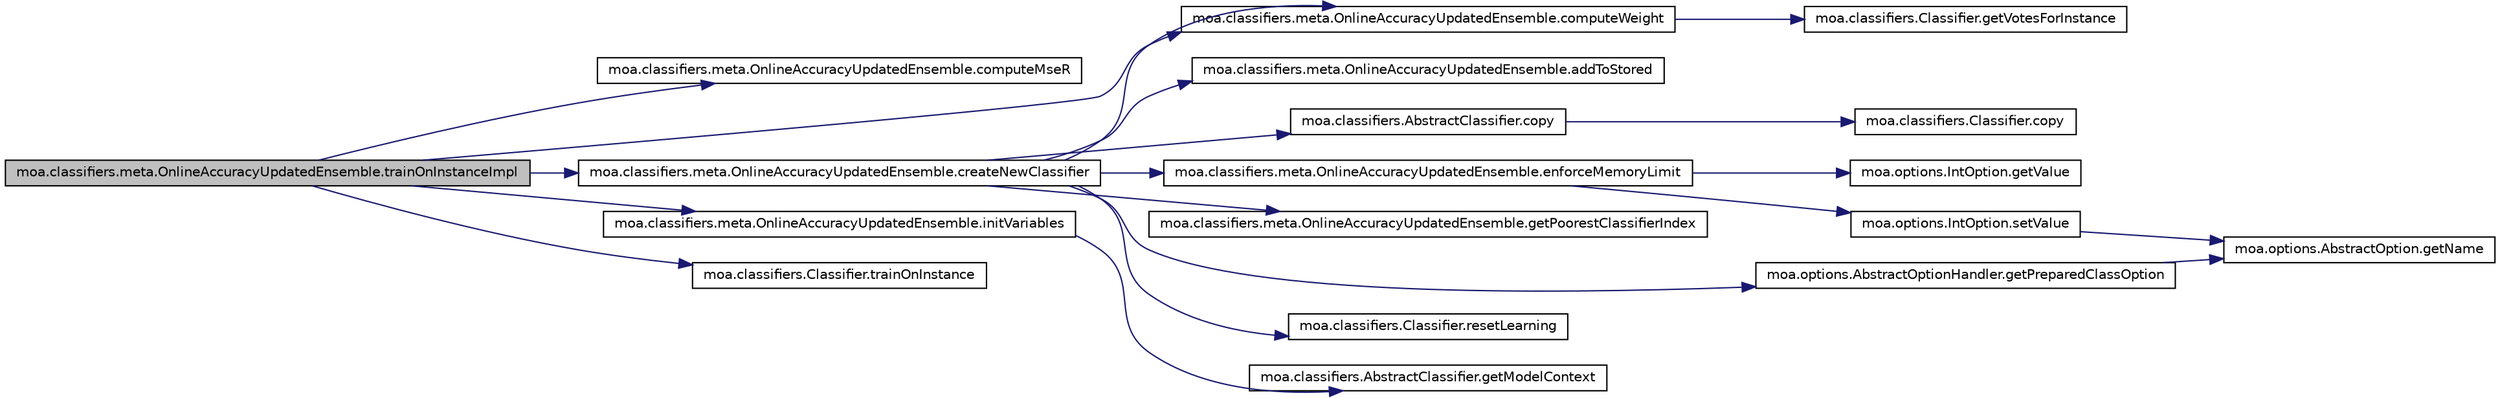 digraph G
{
  edge [fontname="Helvetica",fontsize="10",labelfontname="Helvetica",labelfontsize="10"];
  node [fontname="Helvetica",fontsize="10",shape=record];
  rankdir=LR;
  Node1 [label="moa.classifiers.meta.OnlineAccuracyUpdatedEnsemble.trainOnInstanceImpl",height=0.2,width=0.4,color="black", fillcolor="grey75", style="filled" fontcolor="black"];
  Node1 -> Node2 [color="midnightblue",fontsize="10",style="solid",fontname="Helvetica"];
  Node2 [label="moa.classifiers.meta.OnlineAccuracyUpdatedEnsemble.computeMseR",height=0.2,width=0.4,color="black", fillcolor="white", style="filled",URL="$classmoa_1_1classifiers_1_1meta_1_1OnlineAccuracyUpdatedEnsemble.html#ac07f6afc5b09348b11d35078857a8565",tooltip="Computes the MSEr threshold."];
  Node1 -> Node3 [color="midnightblue",fontsize="10",style="solid",fontname="Helvetica"];
  Node3 [label="moa.classifiers.meta.OnlineAccuracyUpdatedEnsemble.computeWeight",height=0.2,width=0.4,color="black", fillcolor="white", style="filled",URL="$classmoa_1_1classifiers_1_1meta_1_1OnlineAccuracyUpdatedEnsemble.html#a45ffaac3bbeeb62112e7408c9c4bd701",tooltip="Computes the weight of a learner before training a given example."];
  Node3 -> Node4 [color="midnightblue",fontsize="10",style="solid",fontname="Helvetica"];
  Node4 [label="moa.classifiers.Classifier.getVotesForInstance",height=0.2,width=0.4,color="black", fillcolor="white", style="filled",URL="$interfacemoa_1_1classifiers_1_1Classifier.html#a0933ed1199c2b16a8eb8186dabf9a8f9",tooltip="Predicts the class memberships for a given instance."];
  Node1 -> Node5 [color="midnightblue",fontsize="10",style="solid",fontname="Helvetica"];
  Node5 [label="moa.classifiers.meta.OnlineAccuracyUpdatedEnsemble.createNewClassifier",height=0.2,width=0.4,color="black", fillcolor="white", style="filled",URL="$classmoa_1_1classifiers_1_1meta_1_1OnlineAccuracyUpdatedEnsemble.html#a5c5d306e1d3af603bef9286a224d8051",tooltip="Processes a chunk."];
  Node5 -> Node6 [color="midnightblue",fontsize="10",style="solid",fontname="Helvetica"];
  Node6 [label="moa.classifiers.meta.OnlineAccuracyUpdatedEnsemble.addToStored",height=0.2,width=0.4,color="black", fillcolor="white", style="filled",URL="$classmoa_1_1classifiers_1_1meta_1_1OnlineAccuracyUpdatedEnsemble.html#a877c5cd3fb78a523b66abf437260dba4",tooltip="Adds a classifier to the storage."];
  Node5 -> Node3 [color="midnightblue",fontsize="10",style="solid",fontname="Helvetica"];
  Node5 -> Node7 [color="midnightblue",fontsize="10",style="solid",fontname="Helvetica"];
  Node7 [label="moa.classifiers.AbstractClassifier.copy",height=0.2,width=0.4,color="black", fillcolor="white", style="filled",URL="$classmoa_1_1classifiers_1_1AbstractClassifier.html#a0d95f541e4ae5a893415b0a1b8ddbef9",tooltip="Produces a copy of this classifier."];
  Node7 -> Node8 [color="midnightblue",fontsize="10",style="solid",fontname="Helvetica"];
  Node8 [label="moa.classifiers.Classifier.copy",height=0.2,width=0.4,color="black", fillcolor="white", style="filled",URL="$interfacemoa_1_1classifiers_1_1Classifier.html#af50dcec23ecb34c1bd141d0d389bdb59",tooltip="Produces a copy of this classifier."];
  Node5 -> Node9 [color="midnightblue",fontsize="10",style="solid",fontname="Helvetica"];
  Node9 [label="moa.classifiers.meta.OnlineAccuracyUpdatedEnsemble.enforceMemoryLimit",height=0.2,width=0.4,color="black", fillcolor="white", style="filled",URL="$classmoa_1_1classifiers_1_1meta_1_1OnlineAccuracyUpdatedEnsemble.html#aa1b0d26c970651f72a187440decb09c4",tooltip="Checks if the memory limit is exceeded and if so prunes the classifiers in the ensemble..."];
  Node9 -> Node10 [color="midnightblue",fontsize="10",style="solid",fontname="Helvetica"];
  Node10 [label="moa.options.IntOption.getValue",height=0.2,width=0.4,color="black", fillcolor="white", style="filled",URL="$classmoa_1_1options_1_1IntOption.html#affae8787274b44ab7616d46b8d6c831a"];
  Node9 -> Node11 [color="midnightblue",fontsize="10",style="solid",fontname="Helvetica"];
  Node11 [label="moa.options.IntOption.setValue",height=0.2,width=0.4,color="black", fillcolor="white", style="filled",URL="$classmoa_1_1options_1_1IntOption.html#a7b2e60195e6ef38bc8626d16303e8f13"];
  Node11 -> Node12 [color="midnightblue",fontsize="10",style="solid",fontname="Helvetica"];
  Node12 [label="moa.options.AbstractOption.getName",height=0.2,width=0.4,color="black", fillcolor="white", style="filled",URL="$classmoa_1_1options_1_1AbstractOption.html#a26d25b88bb5244ed3c2ec142bd28353d",tooltip="Gets the name of this option."];
  Node5 -> Node13 [color="midnightblue",fontsize="10",style="solid",fontname="Helvetica"];
  Node13 [label="moa.classifiers.meta.OnlineAccuracyUpdatedEnsemble.getPoorestClassifierIndex",height=0.2,width=0.4,color="black", fillcolor="white", style="filled",URL="$classmoa_1_1classifiers_1_1meta_1_1OnlineAccuracyUpdatedEnsemble.html#a6b88f02bfed188868839b066912de36c",tooltip="Finds the index of the classifier with the smallest weight."];
  Node5 -> Node14 [color="midnightblue",fontsize="10",style="solid",fontname="Helvetica"];
  Node14 [label="moa.options.AbstractOptionHandler.getPreparedClassOption",height=0.2,width=0.4,color="black", fillcolor="white", style="filled",URL="$classmoa_1_1options_1_1AbstractOptionHandler.html#a2d5e872c7c6a32487013ba914c6d3fcc",tooltip="Gets a prepared option of this class."];
  Node14 -> Node12 [color="midnightblue",fontsize="10",style="solid",fontname="Helvetica"];
  Node5 -> Node15 [color="midnightblue",fontsize="10",style="solid",fontname="Helvetica"];
  Node15 [label="moa.classifiers.Classifier.resetLearning",height=0.2,width=0.4,color="black", fillcolor="white", style="filled",URL="$interfacemoa_1_1classifiers_1_1Classifier.html#a0cb1a2820196bc5e2a95b05a0b6666f0",tooltip="Resets this classifier."];
  Node1 -> Node16 [color="midnightblue",fontsize="10",style="solid",fontname="Helvetica"];
  Node16 [label="moa.classifiers.meta.OnlineAccuracyUpdatedEnsemble.initVariables",height=0.2,width=0.4,color="black", fillcolor="white", style="filled",URL="$classmoa_1_1classifiers_1_1meta_1_1OnlineAccuracyUpdatedEnsemble.html#a4fd791414a2a7ce042151a42905d26cb",tooltip="Initiates the current chunk and class distribution variables."];
  Node16 -> Node17 [color="midnightblue",fontsize="10",style="solid",fontname="Helvetica"];
  Node17 [label="moa.classifiers.AbstractClassifier.getModelContext",height=0.2,width=0.4,color="black", fillcolor="white", style="filled",URL="$classmoa_1_1classifiers_1_1AbstractClassifier.html#a832f7f624c34b64e890c29f6fbeec19b",tooltip="Gets the reference to the header of the data stream."];
  Node1 -> Node18 [color="midnightblue",fontsize="10",style="solid",fontname="Helvetica"];
  Node18 [label="moa.classifiers.Classifier.trainOnInstance",height=0.2,width=0.4,color="black", fillcolor="white", style="filled",URL="$interfacemoa_1_1classifiers_1_1Classifier.html#ac28018bc307abe34a8ace54dba3ebff1",tooltip="Trains this classifier incrementally using the given instance."];
}
